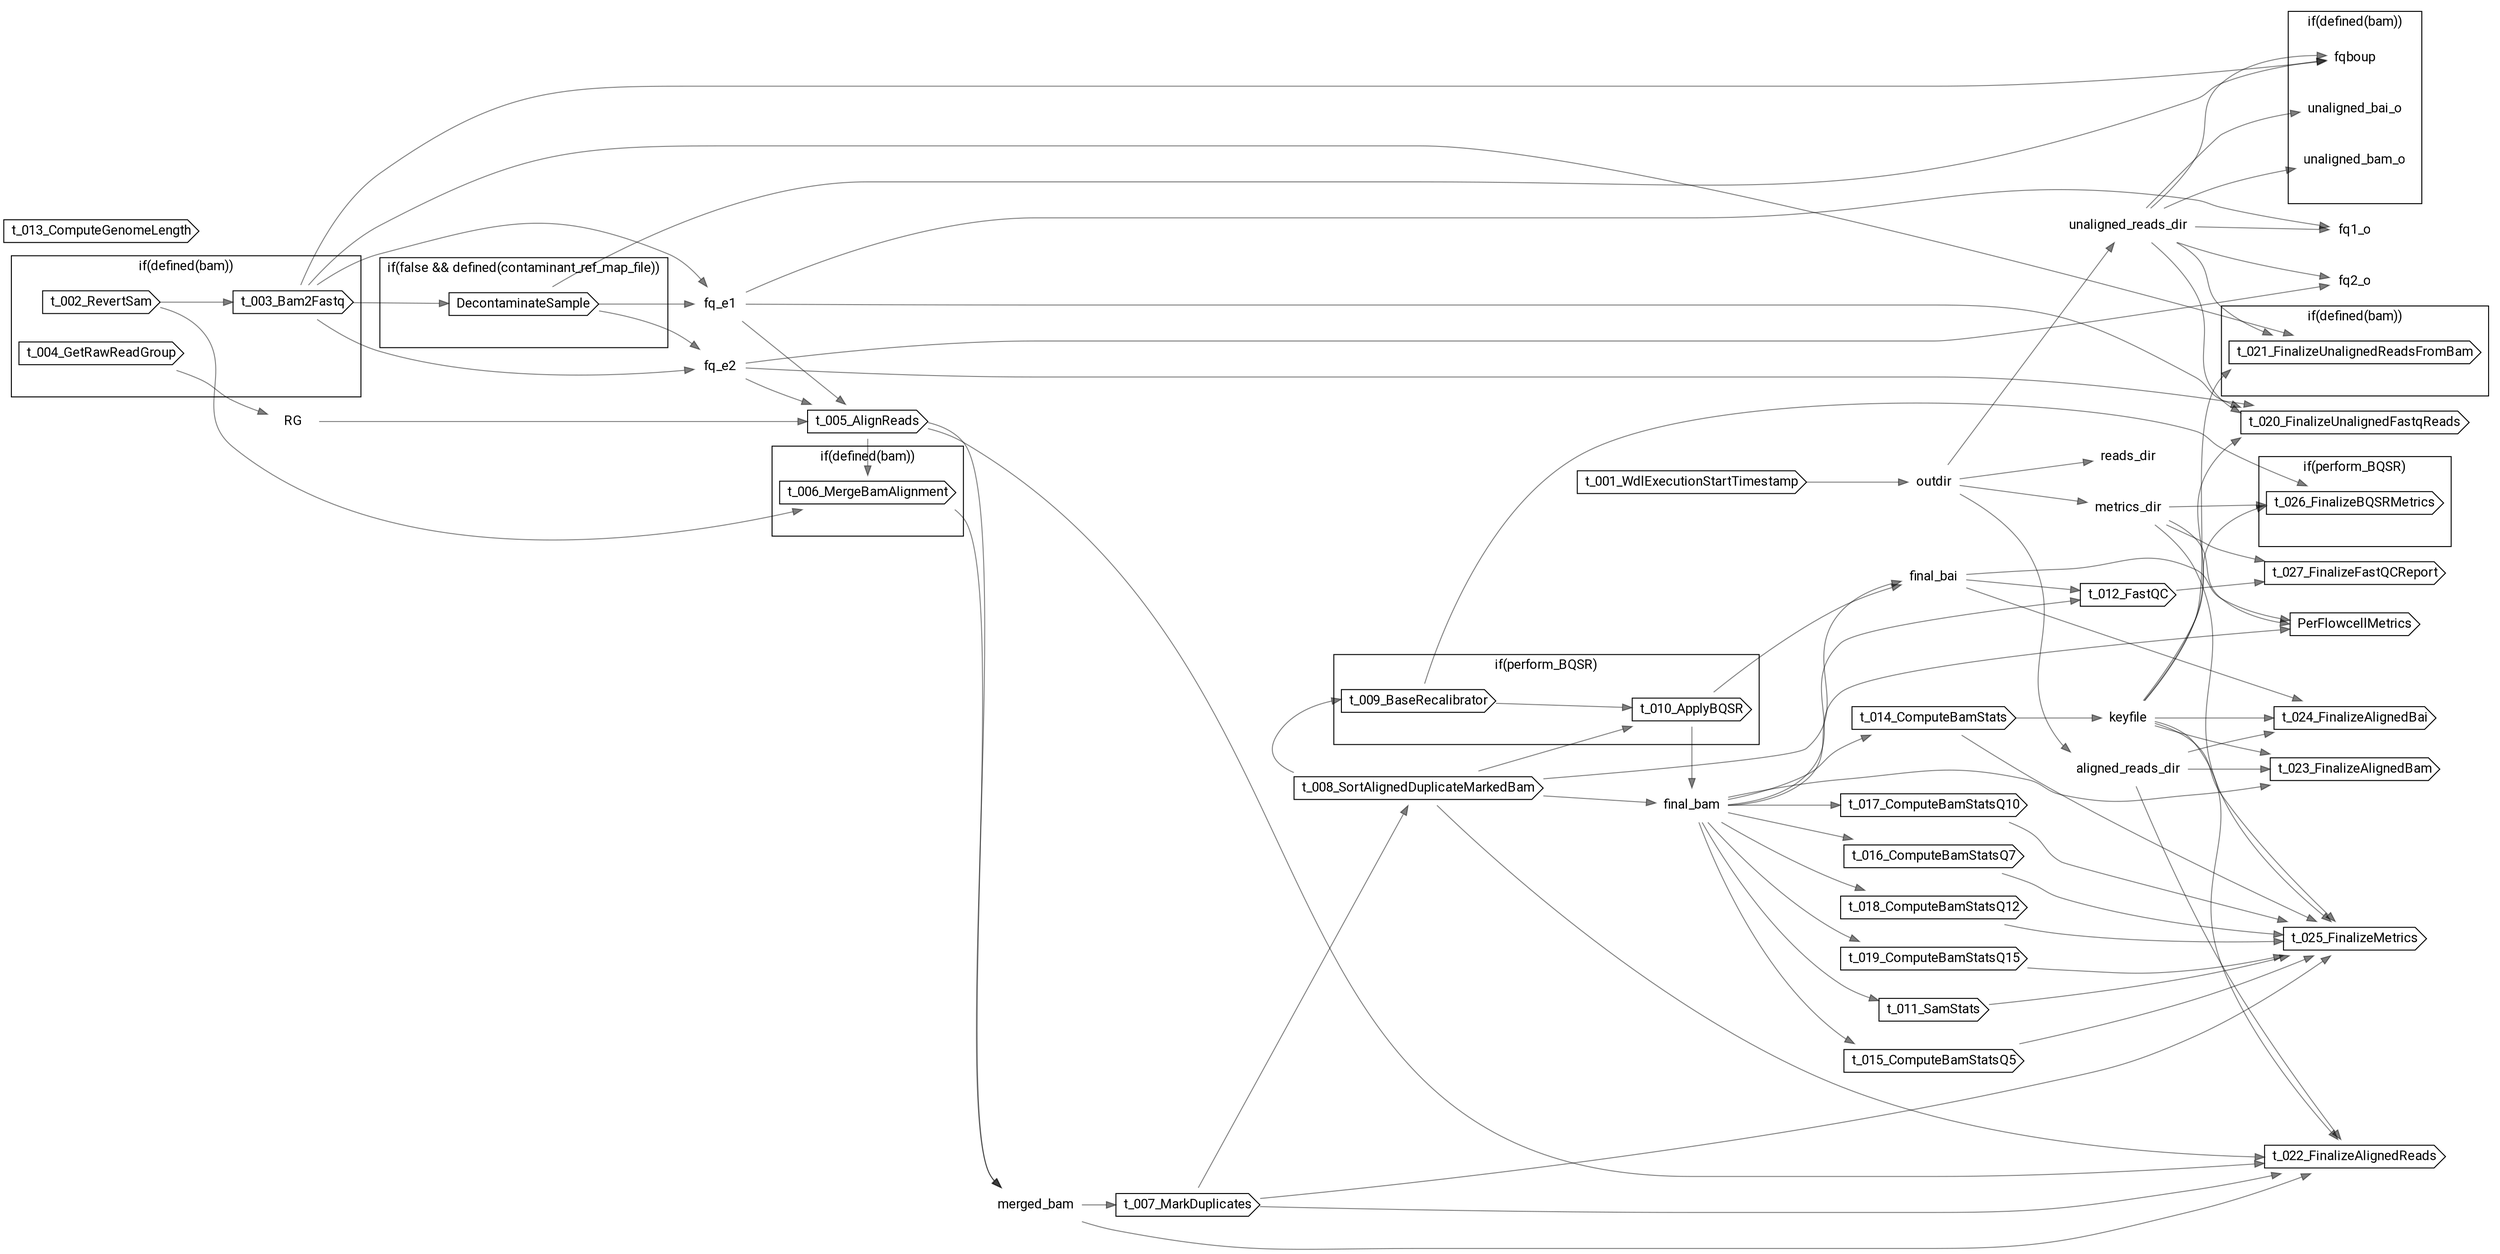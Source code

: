 // SRFlowcell
digraph {
	compound=true rankdir=LR
	node [fontname=Roboto]
	edge [color="#00000080"]
	"call-t_001_WdlExecutionStartTimestamp" [label=t_001_WdlExecutionStartTimestamp shape=cds]
	"decl-outdir" [label=outdir shape=plaintext]
	"decl-reads_dir" [label=reads_dir shape=plaintext]
	"decl-unaligned_reads_dir" [label=unaligned_reads_dir shape=plaintext]
	"decl-aligned_reads_dir" [label=aligned_reads_dir shape=plaintext]
	"decl-metrics_dir" [label=metrics_dir shape=plaintext]
	subgraph "cluster-if-L88C5" {
		fontname=Roboto label="if(defined(bam))" rank=same
		"call-t_002_RevertSam" [label=t_002_RevertSam shape=cds]
		"call-t_003_Bam2Fastq" [label=t_003_Bam2Fastq shape=cds]
		"call-t_004_GetRawReadGroup" [label=t_004_GetRawReadGroup shape=cds]
		"if-L88C5" [label="" height=0 margin=0 style=invis width=0]
	}
	subgraph "cluster-if-L109C5" {
		fontname=Roboto label="if(false && defined(contaminant_ref_map_file))" rank=same
		"call-DecontaminateSample" [label=DecontaminateSample shape=cds]
		"if-L109C5" [label="" height=0 margin=0 style=invis width=0]
	}
	"decl-fq_e1" [label=fq_e1 shape=plaintext]
	"decl-fq_e2" [label=fq_e2 shape=plaintext]
	"decl-RG" [label=RG shape=plaintext]
	"call-t_005_AlignReads" [label=t_005_AlignReads shape=cds]
	subgraph "cluster-if-L155C5" {
		fontname=Roboto label="if(defined(bam))" rank=same
		"call-t_006_MergeBamAlignment" [label=t_006_MergeBamAlignment shape=cds]
		"if-L155C5" [label="" height=0 margin=0 style=invis width=0]
	}
	"decl-merged_bam" [label=merged_bam shape=plaintext]
	"call-t_007_MarkDuplicates" [label=t_007_MarkDuplicates shape=cds]
	"call-t_008_SortAlignedDuplicateMarkedBam" [label=t_008_SortAlignedDuplicateMarkedBam shape=cds]
	subgraph "cluster-if-L187C5" {
		fontname=Roboto label="if(perform_BQSR)" rank=same
		"call-t_009_BaseRecalibrator" [label=t_009_BaseRecalibrator shape=cds]
		"call-t_010_ApplyBQSR" [label=t_010_ApplyBQSR shape=cds]
		"if-L187C5" [label="" height=0 margin=0 style=invis width=0]
	}
	"decl-final_bam" [label=final_bam shape=plaintext]
	"decl-final_bai" [label=final_bai shape=plaintext]
	"call-t_011_SamStats" [label=t_011_SamStats shape=cds]
	"call-t_012_FastQC" [label=t_012_FastQC shape=cds]
	"call-t_013_ComputeGenomeLength" [label=t_013_ComputeGenomeLength shape=cds]
	"call-t_014_ComputeBamStats" [label=t_014_ComputeBamStats shape=cds]
	"call-t_015_ComputeBamStatsQ5" [label=t_015_ComputeBamStatsQ5 shape=cds]
	"call-t_016_ComputeBamStatsQ7" [label=t_016_ComputeBamStatsQ7 shape=cds]
	"call-t_017_ComputeBamStatsQ10" [label=t_017_ComputeBamStatsQ10 shape=cds]
	"call-t_018_ComputeBamStatsQ12" [label=t_018_ComputeBamStatsQ12 shape=cds]
	"call-t_019_ComputeBamStatsQ15" [label=t_019_ComputeBamStatsQ15 shape=cds]
	"call-PerFlowcellMetrics" [label=PerFlowcellMetrics shape=cds]
	"decl-keyfile" [label=keyfile shape=plaintext]
	"call-t_020_FinalizeUnalignedFastqReads" [label=t_020_FinalizeUnalignedFastqReads shape=cds]
	subgraph "cluster-if-L277C5" {
		fontname=Roboto label="if(defined(bam))" rank=same
		"call-t_021_FinalizeUnalignedReadsFromBam" [label=t_021_FinalizeUnalignedReadsFromBam shape=cds]
		"if-L277C5" [label="" height=0 margin=0 style=invis width=0]
	}
	"call-t_022_FinalizeAlignedReads" [label=t_022_FinalizeAlignedReads shape=cds]
	"call-t_023_FinalizeAlignedBam" [label=t_023_FinalizeAlignedBam shape=cds]
	"call-t_024_FinalizeAlignedBai" [label=t_024_FinalizeAlignedBai shape=cds]
	"call-t_025_FinalizeMetrics" [label=t_025_FinalizeMetrics shape=cds]
	subgraph "cluster-if-L338C5" {
		fontname=Roboto label="if(perform_BQSR)" rank=same
		"call-t_026_FinalizeBQSRMetrics" [label=t_026_FinalizeBQSRMetrics shape=cds]
		"if-L338C5" [label="" height=0 margin=0 style=invis width=0]
	}
	"call-t_027_FinalizeFastQCReport" [label=t_027_FinalizeFastQCReport shape=cds]
	"decl-fq1_o" [label=fq1_o shape=plaintext]
	"decl-fq2_o" [label=fq2_o shape=plaintext]
	subgraph "cluster-if-L357C5" {
		fontname=Roboto label="if(defined(bam))" rank=same
		"decl-unaligned_bam_o" [label=unaligned_bam_o shape=plaintext]
		"decl-unaligned_bai_o" [label=unaligned_bai_o shape=plaintext]
		"decl-fqboup" [label=fqboup shape=plaintext]
		"if-L357C5" [label="" height=0 margin=0 style=invis width=0]
	}
	"call-t_001_WdlExecutionStartTimestamp" -> "decl-outdir"
	"decl-outdir" -> "decl-reads_dir"
	"decl-outdir" -> "decl-unaligned_reads_dir"
	"decl-outdir" -> "decl-aligned_reads_dir"
	"decl-outdir" -> "decl-metrics_dir"
	"call-t_002_RevertSam" -> "call-t_003_Bam2Fastq"
	"call-t_003_Bam2Fastq" -> "call-DecontaminateSample"
	"call-t_003_Bam2Fastq" -> "decl-fq_e1"
	"call-DecontaminateSample" -> "decl-fq_e1"
	"call-t_003_Bam2Fastq" -> "decl-fq_e2"
	"call-DecontaminateSample" -> "decl-fq_e2"
	"call-t_004_GetRawReadGroup" -> "decl-RG"
	"decl-RG" -> "call-t_005_AlignReads"
	"decl-fq_e1" -> "call-t_005_AlignReads"
	"decl-fq_e2" -> "call-t_005_AlignReads"
	"call-t_005_AlignReads" -> "call-t_006_MergeBamAlignment"
	"call-t_002_RevertSam" -> "call-t_006_MergeBamAlignment"
	"call-t_005_AlignReads" -> "decl-merged_bam"
	"call-t_006_MergeBamAlignment" -> "decl-merged_bam"
	"decl-merged_bam" -> "call-t_007_MarkDuplicates"
	"call-t_007_MarkDuplicates" -> "call-t_008_SortAlignedDuplicateMarkedBam"
	"call-t_008_SortAlignedDuplicateMarkedBam" -> "call-t_009_BaseRecalibrator"
	"call-t_008_SortAlignedDuplicateMarkedBam" -> "call-t_010_ApplyBQSR"
	"call-t_009_BaseRecalibrator" -> "call-t_010_ApplyBQSR"
	"call-t_010_ApplyBQSR" -> "decl-final_bam"
	"call-t_008_SortAlignedDuplicateMarkedBam" -> "decl-final_bam"
	"call-t_010_ApplyBQSR" -> "decl-final_bai"
	"call-t_008_SortAlignedDuplicateMarkedBam" -> "decl-final_bai"
	"decl-final_bam" -> "call-t_011_SamStats"
	"decl-final_bam" -> "call-t_012_FastQC"
	"decl-final_bai" -> "call-t_012_FastQC"
	"decl-final_bam" -> "call-t_014_ComputeBamStats"
	"decl-final_bam" -> "call-t_015_ComputeBamStatsQ5"
	"decl-final_bam" -> "call-t_016_ComputeBamStatsQ7"
	"decl-final_bam" -> "call-t_017_ComputeBamStatsQ10"
	"decl-final_bam" -> "call-t_018_ComputeBamStatsQ12"
	"decl-final_bam" -> "call-t_019_ComputeBamStatsQ15"
	"decl-final_bam" -> "call-PerFlowcellMetrics"
	"decl-final_bai" -> "call-PerFlowcellMetrics"
	"decl-metrics_dir" -> "call-PerFlowcellMetrics"
	"call-t_014_ComputeBamStats" -> "decl-keyfile"
	"decl-unaligned_reads_dir" -> "call-t_020_FinalizeUnalignedFastqReads"
	"decl-keyfile" -> "call-t_020_FinalizeUnalignedFastqReads"
	"decl-fq_e1" -> "call-t_020_FinalizeUnalignedFastqReads"
	"decl-fq_e2" -> "call-t_020_FinalizeUnalignedFastqReads"
	"call-t_003_Bam2Fastq" -> "call-t_021_FinalizeUnalignedReadsFromBam"
	"decl-unaligned_reads_dir" -> "call-t_021_FinalizeUnalignedReadsFromBam"
	"decl-keyfile" -> "call-t_021_FinalizeUnalignedReadsFromBam"
	"decl-merged_bam" -> "call-t_022_FinalizeAlignedReads"
	"call-t_008_SortAlignedDuplicateMarkedBam" -> "call-t_022_FinalizeAlignedReads"
	"call-t_007_MarkDuplicates" -> "call-t_022_FinalizeAlignedReads"
	"decl-aligned_reads_dir" -> "call-t_022_FinalizeAlignedReads"
	"call-t_005_AlignReads" -> "call-t_022_FinalizeAlignedReads"
	"decl-keyfile" -> "call-t_022_FinalizeAlignedReads"
	"decl-final_bam" -> "call-t_023_FinalizeAlignedBam"
	"decl-keyfile" -> "call-t_023_FinalizeAlignedBam"
	"decl-aligned_reads_dir" -> "call-t_023_FinalizeAlignedBam"
	"decl-final_bai" -> "call-t_024_FinalizeAlignedBai"
	"decl-keyfile" -> "call-t_024_FinalizeAlignedBai"
	"decl-aligned_reads_dir" -> "call-t_024_FinalizeAlignedBai"
	"call-t_011_SamStats" -> "call-t_025_FinalizeMetrics"
	"call-t_016_ComputeBamStatsQ7" -> "call-t_025_FinalizeMetrics"
	"decl-metrics_dir" -> "call-t_025_FinalizeMetrics"
	"call-t_007_MarkDuplicates" -> "call-t_025_FinalizeMetrics"
	"call-t_018_ComputeBamStatsQ12" -> "call-t_025_FinalizeMetrics"
	"call-t_015_ComputeBamStatsQ5" -> "call-t_025_FinalizeMetrics"
	"decl-keyfile" -> "call-t_025_FinalizeMetrics"
	"call-t_014_ComputeBamStats" -> "call-t_025_FinalizeMetrics"
	"call-t_017_ComputeBamStatsQ10" -> "call-t_025_FinalizeMetrics"
	"call-t_019_ComputeBamStatsQ15" -> "call-t_025_FinalizeMetrics"
	"call-t_009_BaseRecalibrator" -> "call-t_026_FinalizeBQSRMetrics"
	"decl-keyfile" -> "call-t_026_FinalizeBQSRMetrics"
	"decl-metrics_dir" -> "call-t_026_FinalizeBQSRMetrics"
	"call-t_012_FastQC" -> "call-t_027_FinalizeFastQCReport"
	"decl-metrics_dir" -> "call-t_027_FinalizeFastQCReport"
	"decl-unaligned_reads_dir" -> "decl-fq1_o"
	"decl-fq_e1" -> "decl-fq1_o"
	"decl-unaligned_reads_dir" -> "decl-fq2_o"
	"decl-fq_e2" -> "decl-fq2_o"
	"decl-unaligned_reads_dir" -> "decl-unaligned_bam_o"
	"decl-unaligned_reads_dir" -> "decl-unaligned_bai_o"
	"decl-unaligned_reads_dir" -> "decl-fqboup"
	"call-t_003_Bam2Fastq" -> "decl-fqboup"
	"call-DecontaminateSample" -> "decl-fqboup"
}

